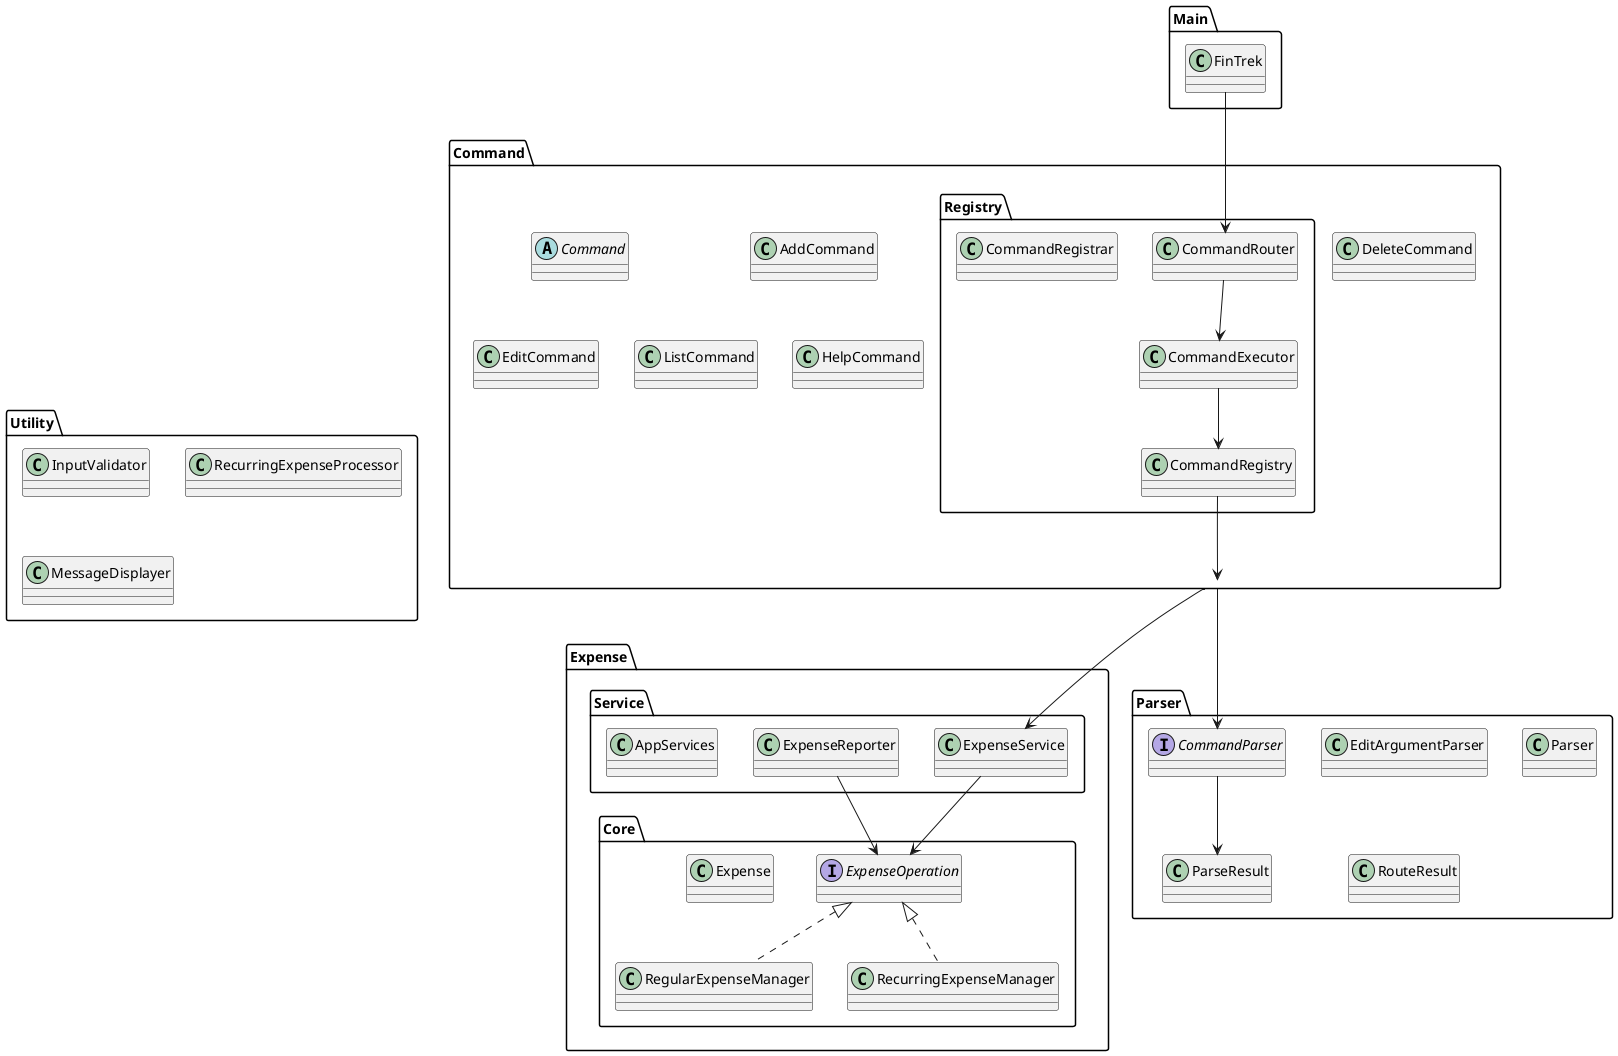 @startuml ArchitectureOverview

package Main {
    class FinTrek
}

package Command.Registry {
    class CommandRouter
    class CommandExecutor
    class CommandRegistry
    class CommandRegistrar
}

package Parser {
    interface CommandParser
    class EditArgumentParser
    class Parser
    class ParseResult
    class RouteResult
}

package Command {
    abstract class Command
    class AddCommand
    class DeleteCommand
    class EditCommand
    class ListCommand
    class HelpCommand
}

package Expense.Service {
    class ExpenseService
    class ExpenseReporter
    class AppServices
}

package Expense.Core {
    interface ExpenseOperation
    class Expense
    class RegularExpenseManager
    class RecurringExpenseManager
}

package Utility {
    class InputValidator
    class RecurringExpenseProcessor
    class MessageDisplayer
}

FinTrek --> CommandRouter

CommandRouter --> CommandExecutor

CommandExecutor --> CommandRegistry

CommandRegistry --> Command

Command --> ExpenseService

Command --> CommandParser

CommandParser --> ParseResult

ExpenseReporter --> ExpenseOperation

ExpenseService --> ExpenseOperation

ExpenseOperation <|.. RegularExpenseManager

ExpenseOperation <|.. RecurringExpenseManager


@enduml
